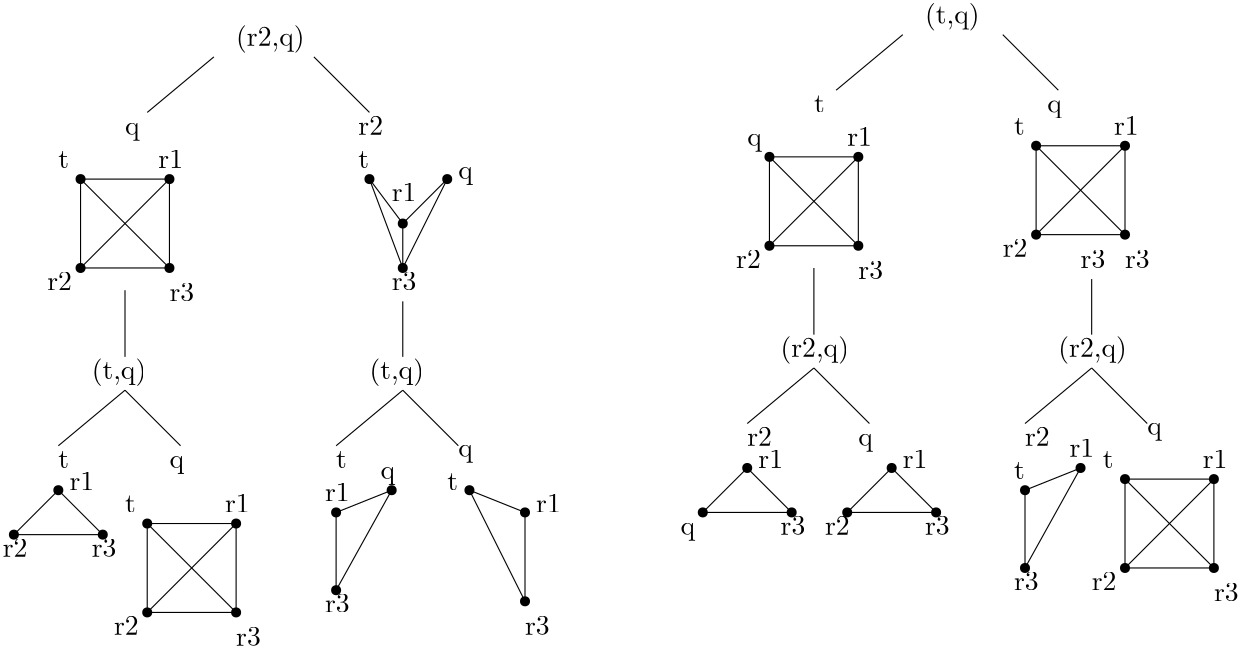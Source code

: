 <?xml version="1.0"?>
<!DOCTYPE ipe SYSTEM "ipe.dtd">
<ipe version="70107" creator="Ipe 7.2.2">
<info created="D:20160620164318" modified="D:20160620164318"/>
<ipestyle name="basic">
<symbol name="arrow/arc(spx)">
<path stroke="sym-stroke" fill="sym-stroke" pen="sym-pen">
0 0 m
-1 0.333 l
-1 -0.333 l
h
</path>
</symbol>
<symbol name="arrow/farc(spx)">
<path stroke="sym-stroke" fill="white" pen="sym-pen">
0 0 m
-1 0.333 l
-1 -0.333 l
h
</path>
</symbol>
<symbol name="arrow/ptarc(spx)">
<path stroke="sym-stroke" fill="sym-stroke" pen="sym-pen">
0 0 m
-1 0.333 l
-0.8 0 l
-1 -0.333 l
h
</path>
</symbol>
<symbol name="arrow/fptarc(spx)">
<path stroke="sym-stroke" fill="white" pen="sym-pen">
0 0 m
-1 0.333 l
-0.8 0 l
-1 -0.333 l
h
</path>
</symbol>
<symbol name="mark/circle(sx)" transformations="translations">
<path fill="sym-stroke">
0.6 0 0 0.6 0 0 e
0.4 0 0 0.4 0 0 e
</path>
</symbol>
<symbol name="mark/disk(sx)" transformations="translations">
<path fill="sym-stroke">
0.6 0 0 0.6 0 0 e
</path>
</symbol>
<symbol name="mark/fdisk(sfx)" transformations="translations">
<group>
<path fill="sym-fill">
0.5 0 0 0.5 0 0 e
</path>
<path fill="sym-stroke" fillrule="eofill">
0.6 0 0 0.6 0 0 e
0.4 0 0 0.4 0 0 e
</path>
</group>
</symbol>
<symbol name="mark/box(sx)" transformations="translations">
<path fill="sym-stroke" fillrule="eofill">
-0.6 -0.6 m
0.6 -0.6 l
0.6 0.6 l
-0.6 0.6 l
h
-0.4 -0.4 m
0.4 -0.4 l
0.4 0.4 l
-0.4 0.4 l
h
</path>
</symbol>
<symbol name="mark/square(sx)" transformations="translations">
<path fill="sym-stroke">
-0.6 -0.6 m
0.6 -0.6 l
0.6 0.6 l
-0.6 0.6 l
h
</path>
</symbol>
<symbol name="mark/fsquare(sfx)" transformations="translations">
<group>
<path fill="sym-fill">
-0.5 -0.5 m
0.5 -0.5 l
0.5 0.5 l
-0.5 0.5 l
h
</path>
<path fill="sym-stroke" fillrule="eofill">
-0.6 -0.6 m
0.6 -0.6 l
0.6 0.6 l
-0.6 0.6 l
h
-0.4 -0.4 m
0.4 -0.4 l
0.4 0.4 l
-0.4 0.4 l
h
</path>
</group>
</symbol>
<symbol name="mark/cross(sx)" transformations="translations">
<group>
<path fill="sym-stroke">
-0.43 -0.57 m
0.57 0.43 l
0.43 0.57 l
-0.57 -0.43 l
h
</path>
<path fill="sym-stroke">
-0.43 0.57 m
0.57 -0.43 l
0.43 -0.57 l
-0.57 0.43 l
h
</path>
</group>
</symbol>
<symbol name="arrow/fnormal(spx)">
<path stroke="sym-stroke" fill="white" pen="sym-pen">
0 0 m
-1 0.333 l
-1 -0.333 l
h
</path>
</symbol>
<symbol name="arrow/pointed(spx)">
<path stroke="sym-stroke" fill="sym-stroke" pen="sym-pen">
0 0 m
-1 0.333 l
-0.8 0 l
-1 -0.333 l
h
</path>
</symbol>
<symbol name="arrow/fpointed(spx)">
<path stroke="sym-stroke" fill="white" pen="sym-pen">
0 0 m
-1 0.333 l
-0.8 0 l
-1 -0.333 l
h
</path>
</symbol>
<symbol name="arrow/linear(spx)">
<path stroke="sym-stroke" pen="sym-pen">
-1 0.333 m
0 0 l
-1 -0.333 l
</path>
</symbol>
<symbol name="arrow/fdouble(spx)">
<path stroke="sym-stroke" fill="white" pen="sym-pen">
0 0 m
-1 0.333 l
-1 -0.333 l
h
-1 0 m
-2 0.333 l
-2 -0.333 l
h
</path>
</symbol>
<symbol name="arrow/double(spx)">
<path stroke="sym-stroke" fill="sym-stroke" pen="sym-pen">
0 0 m
-1 0.333 l
-1 -0.333 l
h
-1 0 m
-2 0.333 l
-2 -0.333 l
h
</path>
</symbol>
<pen name="heavier" value="0.8"/>
<pen name="fat" value="1.2"/>
<pen name="ultrafat" value="2"/>
<symbolsize name="large" value="5"/>
<symbolsize name="small" value="2"/>
<symbolsize name="tiny" value="1.1"/>
<arrowsize name="large" value="10"/>
<arrowsize name="small" value="5"/>
<arrowsize name="tiny" value="3"/>
<color name="red" value="1 0 0"/>
<color name="green" value="0 1 0"/>
<color name="blue" value="0 0 1"/>
<color name="yellow" value="1 1 0"/>
<color name="orange" value="1 0.647 0"/>
<color name="gold" value="1 0.843 0"/>
<color name="purple" value="0.627 0.125 0.941"/>
<color name="gray" value="0.745"/>
<color name="brown" value="0.647 0.165 0.165"/>
<color name="navy" value="0 0 0.502"/>
<color name="pink" value="1 0.753 0.796"/>
<color name="seagreen" value="0.18 0.545 0.341"/>
<color name="turquoise" value="0.251 0.878 0.816"/>
<color name="violet" value="0.933 0.51 0.933"/>
<color name="darkblue" value="0 0 0.545"/>
<color name="darkcyan" value="0 0.545 0.545"/>
<color name="darkgray" value="0.663"/>
<color name="darkgreen" value="0 0.392 0"/>
<color name="darkmagenta" value="0.545 0 0.545"/>
<color name="darkorange" value="1 0.549 0"/>
<color name="darkred" value="0.545 0 0"/>
<color name="lightblue" value="0.678 0.847 0.902"/>
<color name="lightcyan" value="0.878 1 1"/>
<color name="lightgray" value="0.827"/>
<color name="lightgreen" value="0.565 0.933 0.565"/>
<color name="lightyellow" value="1 1 0.878"/>
<dashstyle name="dashed" value="[4] 0"/>
<dashstyle name="dotted" value="[1 3] 0"/>
<dashstyle name="dash dotted" value="[4 2 1 2] 0"/>
<dashstyle name="dash dot dotted" value="[4 2 1 2 1 2] 0"/>
<textsize name="large" value="\large"/>
<textsize name="Large" value="\Large"/>
<textsize name="LARGE" value="\LARGE"/>
<textsize name="huge" value="\huge"/>
<textsize name="Huge" value="\Huge"/>
<textsize name="small" value="\small"/>
<textsize name="footnote" value="\footnotesize"/>
<textsize name="tiny" value="\tiny"/>
<textstyle name="center" begin="\begin{center}" end="\end{center}"/>
<textstyle name="itemize" begin="\begin{itemize}" end="\end{itemize}"/>
<textstyle name="item" begin="\begin{itemize}\item{}" end="\end{itemize}"/>
<gridsize name="4 pts" value="4"/>
<gridsize name="8 pts (~3 mm)" value="8"/>
<gridsize name="16 pts (~6 mm)" value="16"/>
<gridsize name="32 pts (~12 mm)" value="32"/>
<gridsize name="10 pts (~3.5 mm)" value="10"/>
<gridsize name="20 pts (~7 mm)" value="20"/>
<gridsize name="14 pts (~5 mm)" value="14"/>
<gridsize name="28 pts (~10 mm)" value="28"/>
<gridsize name="56 pts (~20 mm)" value="56"/>
<anglesize name="90 deg" value="90"/>
<anglesize name="60 deg" value="60"/>
<anglesize name="45 deg" value="45"/>
<anglesize name="30 deg" value="30"/>
<anglesize name="22.5 deg" value="22.5"/>
<opacity name="10%" value="0.1"/>
<opacity name="30%" value="0.3"/>
<opacity name="50%" value="0.5"/>
<opacity name="75%" value="0.75"/>
<tiling name="falling" angle="-60" step="4" width="1"/>
<tiling name="rising" angle="30" step="4" width="1"/>
</ipestyle>
<page>
<layer name="alpha"/>
<view layers="alpha" active="alpha"/>
<text layer="alpha" matrix="1 0 0 1 24 0" transformations="translations" pos="64 800" stroke="black" type="label" width="24.658" height="7.473" depth="2.49" valign="baseline">(r2,q)</text>
<text transformations="translations" pos="48 768" stroke="black" type="label" width="5.258" height="4.297" depth="1.93" valign="baseline">q</text>
<text matrix="1 0 0 1 36 0" transformations="translations" pos="96 768" stroke="black" type="label" width="8.883" height="6.42" depth="0" valign="baseline">r2</text>
<path stroke="black">
80 796 m
56 776 l
</path>
<path matrix="1 0 0 1 36 0" stroke="black">
80 796 m
100 776 l
</path>
<use name="mark/disk(sx)" pos="32 752" size="normal" stroke="black"/>
<use name="mark/disk(sx)" pos="32 720" size="normal" stroke="black"/>
<use name="mark/disk(sx)" pos="64 720" size="normal" stroke="black"/>
<use name="mark/disk(sx)" pos="64 752" size="normal" stroke="black"/>
<path stroke="black">
64 752 m
32 752 l
32 720 l
64 720 l
64 752 l
32 720 l
</path>
<path stroke="black">
32 752 m
64 720 l
</path>
<text transformations="translations" pos="20 712" stroke="black" type="label" width="8.883" height="6.42" depth="0" valign="baseline">r2</text>
<text matrix="1 0 0 1 40 44" transformations="translations" pos="20 712" stroke="black" type="label" width="8.883" height="6.42" depth="0" valign="baseline">r1</text>
<text matrix="1 0 0 1 4 44" transformations="translations" pos="20 712" stroke="black" type="label" width="3.874" height="6.128" depth="0" valign="baseline">t</text>
<text matrix="1 0 0 1 44 -4" transformations="translations" pos="20 712" stroke="black" type="label" width="8.883" height="6.42" depth="0" valign="baseline">r3</text>
<use matrix="1 0 0 1 36 0" name="mark/disk(sx)" pos="100 752" size="normal" stroke="black"/>
<use matrix="1 0 0 1 36 0" name="mark/disk(sx)" pos="112 736" size="normal" stroke="black"/>
<use matrix="1 0 0 1 36 0" name="mark/disk(sx)" pos="128 752" size="normal" stroke="black"/>
<use matrix="1 0 0 1 36 0" name="mark/disk(sx)" pos="112 720" size="normal" stroke="black"/>
<path matrix="1 0 0 1 36 0" stroke="black">
100 752 m
112 720 l
128 752 l
</path>
<path matrix="1 0 0 1 36 0" stroke="black">
112 736 m
112 724 l
112 720 l
</path>
<path matrix="1 0 0 1 36 0" stroke="black">
112 736 m
100 752 l
</path>
<path matrix="1 0 0 1 36 0" stroke="black">
112 736 m
128 752 l
</path>
<text matrix="1 0 0 1 112 44" transformations="translations" pos="20 712" stroke="black" type="label" width="3.874" height="6.128" depth="0" valign="baseline">t</text>
<text matrix="1 0 0 1 124 0" transformations="translations" pos="20 712" stroke="black" type="label" width="8.883" height="6.42" depth="0" valign="baseline">r3</text>
<text matrix="1 0 0 1 148 40" transformations="translations" pos="20 712" stroke="black" type="label" width="5.258" height="4.297" depth="1.93" valign="baseline">q</text>
<path stroke="black">
48 712 m
48 688 l
</path>
<path matrix="1 0 0 1 36 0" stroke="black">
112 708 m
112 688 l
</path>
<text matrix="1 0 0 1 -28 -120" transformations="translations" pos="64 800" stroke="black" type="label" width="19.649" height="7.473" depth="2.49" valign="baseline">(t,q)</text>
<text matrix="1 0 0 1 72 -120" transformations="translations" pos="64 800" stroke="black" type="label" width="19.649" height="7.473" depth="2.49" valign="baseline">(t,q)</text>
<path matrix="1 0 0 1 -32 -120" stroke="black">
80 796 m
56 776 l
</path>
<path matrix="1 0 0 1 -32 -120" stroke="black">
80 796 m
100 776 l
</path>
<path matrix="1 0 0 1 68 -120" stroke="black">
80 796 m
56 776 l
</path>
<path matrix="1 0 0 1 68 -120" stroke="black">
80 796 m
100 776 l
</path>
<text matrix="1 0 0 1 -24 -120" transformations="translations" pos="48 768" stroke="black" type="label" width="3.874" height="6.128" depth="0" valign="baseline">t</text>
<text matrix="1 0 0 1 16 -120" transformations="translations" pos="48 768" stroke="black" type="label" width="5.258" height="4.297" depth="1.93" valign="baseline">q</text>
<text matrix="1 0 0 1 76 -120" transformations="translations" pos="48 768" stroke="black" type="label" width="3.874" height="6.128" depth="0" valign="baseline">t</text>
<text matrix="1 0 0 1 120 -116" transformations="translations" pos="48 768" stroke="black" type="label" width="5.258" height="4.297" depth="1.93" valign="baseline">q</text>
<use name="mark/disk(sx)" pos="24 640" size="normal" stroke="black"/>
<use name="mark/disk(sx)" pos="8 624" size="normal" stroke="black"/>
<use name="mark/disk(sx)" pos="40 624" size="normal" stroke="black"/>
<path stroke="black">
24 640 m
8 624 l
40 624 l
</path>
<path stroke="black">
24 640 m
40 624 l
</path>
<text matrix="1 0 0 1 8 -72" transformations="translations" pos="20 712" stroke="black" type="label" width="8.883" height="6.42" depth="0" valign="baseline">r1</text>
<text matrix="1 0 0 1 -16 -96" transformations="translations" pos="20 712" stroke="black" type="label" width="8.883" height="6.42" depth="0" valign="baseline">r2</text>
<text matrix="1 0 0 1 16 -96" transformations="translations" pos="20 712" stroke="black" type="label" width="8.883" height="6.42" depth="0" valign="baseline">r3</text>
<use matrix="1 0 0 1 24 -124" name="mark/disk(sx)" pos="32 752" size="normal" stroke="black"/>
<use matrix="1 0 0 1 24 -124" name="mark/disk(sx)" pos="32 720" size="normal" stroke="black"/>
<use matrix="1 0 0 1 24 -124" name="mark/disk(sx)" pos="64 720" size="normal" stroke="black"/>
<use matrix="1 0 0 1 24 -124" name="mark/disk(sx)" pos="64 752" size="normal" stroke="black"/>
<path matrix="1 0 0 1 24 -124" stroke="black">
64 752 m
32 752 l
32 720 l
64 720 l
64 752 l
32 720 l
</path>
<path matrix="1 0 0 1 24 -124" stroke="black">
32 752 m
64 720 l
</path>
<text matrix="1 0 0 1 24 -124" transformations="translations" pos="20 712" stroke="black" type="label" width="8.883" height="6.42" depth="0" valign="baseline">r2</text>
<text matrix="1 0 0 1 64 -80" transformations="translations" pos="20 712" stroke="black" type="label" width="8.883" height="6.42" depth="0" valign="baseline">r1</text>
<text matrix="1 0 0 1 28 -80" transformations="translations" pos="20 712" stroke="black" type="label" width="3.874" height="6.128" depth="0" valign="baseline">t</text>
<text matrix="1 0 0 1 68 -128" transformations="translations" pos="20 712" stroke="black" type="label" width="8.883" height="6.42" depth="0" valign="baseline">r3</text>
<use name="mark/disk(sx)" pos="124 632" size="normal" stroke="black"/>
<use name="mark/disk(sx)" pos="124 604" size="normal" stroke="black"/>
<use name="mark/disk(sx)" pos="144 640" size="normal" stroke="black"/>
<text matrix="1 0 0 1 124 32" transformations="translations" pos="20 712" stroke="black" type="label" width="8.883" height="6.42" depth="0" valign="baseline">r1</text>
<path stroke="black">
124 632 m
144 640 l
124 604 l
124 632 l
124 632 l
</path>
<text matrix="1 0 0 1 100 -76" transformations="translations" pos="20 712" stroke="black" type="label" width="8.883" height="6.42" depth="0" valign="baseline">r1</text>
<text matrix="1 0 0 1 120 -68" transformations="translations" pos="20 712" stroke="black" type="label" width="5.258" height="4.297" depth="1.93" valign="baseline">q</text>
<text matrix="1 0 0 1 100 -116" transformations="translations" pos="20 712" stroke="black" type="label" width="8.883" height="6.42" depth="0" valign="baseline">r3</text>
<use name="mark/disk(sx)" pos="172 640" size="normal" stroke="black"/>
<use name="mark/disk(sx)" pos="192 632" size="normal" stroke="black"/>
<use name="mark/disk(sx)" pos="192 600" size="normal" stroke="black"/>
<path stroke="black">
172 640 m
192 632 l
192 600 l
172 640 l
</path>
<text matrix="1 0 0 1 144 -72" transformations="translations" pos="20 712" stroke="black" type="label" width="3.874" height="6.128" depth="0" valign="baseline">t</text>
<text matrix="1 0 0 1 176 -80" transformations="translations" pos="20 712" stroke="black" type="label" width="8.883" height="6.42" depth="0" valign="baseline">r1</text>
<text matrix="1 0 0 1 172 -124" transformations="translations" pos="20 712" stroke="black" type="label" width="8.883" height="6.42" depth="0" valign="baseline">r3</text>
<text matrix="1 0 0 1 272 8" transformations="translations" pos="64 800" stroke="black" type="label" width="19.649" height="7.473" depth="2.49" valign="baseline">(t,q)</text>
<text matrix="1 0 0 1 248 8" transformations="translations" pos="48 768" stroke="black" type="label" width="3.874" height="6.128" depth="0" valign="baseline">t</text>
<text matrix="1 0 0 1 284 8" transformations="translations" pos="96 768" stroke="black" type="label" width="5.258" height="4.297" depth="1.93" valign="baseline">q</text>
<path matrix="1 0 0 1 248 8" stroke="black">
80 796 m
56 776 l
</path>
<path matrix="1 0 0 1 284 8" stroke="black">
80 796 m
100 776 l
</path>
<use matrix="1 0 0 1 248 8" name="mark/disk(sx)" pos="32 752" size="normal" stroke="black"/>
<use matrix="1 0 0 1 248 8" name="mark/disk(sx)" pos="32 720" size="normal" stroke="black"/>
<use matrix="1 0 0 1 248 8" name="mark/disk(sx)" pos="64 720" size="normal" stroke="black"/>
<use matrix="1 0 0 1 248 8" name="mark/disk(sx)" pos="64 752" size="normal" stroke="black"/>
<path matrix="1 0 0 1 248 8" stroke="black">
64 752 m
32 752 l
32 720 l
64 720 l
64 752 l
32 720 l
</path>
<path matrix="1 0 0 1 248 8" stroke="black">
32 752 m
64 720 l
</path>
<text matrix="1 0 0 1 248 8" transformations="translations" pos="20 712" stroke="black" type="label" width="8.883" height="6.42" depth="0" valign="baseline">r2</text>
<text matrix="1 0 0 1 288 52" transformations="translations" pos="20 712" stroke="black" type="label" width="8.883" height="6.42" depth="0" valign="baseline">r1</text>
<text matrix="1 0 0 1 252 52" transformations="translations" pos="20 712" stroke="black" type="label" width="5.258" height="4.297" depth="1.93" valign="baseline">q</text>
<text matrix="1 0 0 1 292 4" transformations="translations" pos="20 712" stroke="black" type="label" width="8.883" height="6.42" depth="0" valign="baseline">r3</text>
<text matrix="1 0 0 1 372 8" transformations="translations" pos="20 712" stroke="black" type="label" width="8.883" height="6.42" depth="0" valign="baseline">r3</text>
<path matrix="1 0 0 1 248 8" stroke="black">
48 712 m
48 688 l
</path>
<path matrix="1 0 0 1 284 8" stroke="black">
112 708 m
112 688 l
</path>
<text matrix="1 0 0 1 220 -112" transformations="translations" pos="64 800" stroke="black" type="label" width="24.658" height="7.473" depth="2.49" valign="baseline">(r2,q)</text>
<text matrix="1 0 0 1 320 -112" transformations="translations" pos="64 800" stroke="black" type="label" width="24.658" height="7.473" depth="2.49" valign="baseline">(r2,q)</text>
<path matrix="1 0 0 1 216 -112" stroke="black">
80 796 m
56 776 l
</path>
<path matrix="1 0 0 1 216 -112" stroke="black">
80 796 m
100 776 l
</path>
<path matrix="1 0 0 1 316 -112" stroke="black">
80 796 m
56 776 l
</path>
<path matrix="1 0 0 1 316 -112" stroke="black">
80 796 m
100 776 l
</path>
<text matrix="1 0 0 1 224 -112" transformations="translations" pos="48 768" stroke="black" type="label" width="8.883" height="6.42" depth="0" valign="baseline">r2</text>
<text matrix="1 0 0 1 264 -112" transformations="translations" pos="48 768" stroke="black" type="label" width="5.258" height="4.297" depth="1.93" valign="baseline">q</text>
<text matrix="1 0 0 1 324 -112" transformations="translations" pos="48 768" stroke="black" type="label" width="8.883" height="6.42" depth="0" valign="baseline">r2</text>
<text matrix="1 0 0 1 368 -108" transformations="translations" pos="48 768" stroke="black" type="label" width="5.258" height="4.297" depth="1.93" valign="baseline">q</text>
<use matrix="1 0 0 1 248 8" name="mark/disk(sx)" pos="24 640" size="normal" stroke="black"/>
<use matrix="1 0 0 1 248 8" name="mark/disk(sx)" pos="8 624" size="normal" stroke="black"/>
<use matrix="1 0 0 1 248 8" name="mark/disk(sx)" pos="40 624" size="normal" stroke="black"/>
<path matrix="1 0 0 1 248 8" stroke="black">
24 640 m
8 624 l
40 624 l
</path>
<path matrix="1 0 0 1 248 8" stroke="black">
24 640 m
40 624 l
</path>
<text matrix="1 0 0 1 256 -64" transformations="translations" pos="20 712" stroke="black" type="label" width="8.883" height="6.42" depth="0" valign="baseline">r1</text>
<text matrix="1 0 0 1 264 -88" transformations="translations" pos="20 712" stroke="black" type="label" width="8.883" height="6.42" depth="0" valign="baseline">r3</text>
<use matrix="1 0 0 1 248 8" name="mark/disk(sx)" pos="124 632" size="normal" stroke="black"/>
<use matrix="1 0 0 1 248 8" name="mark/disk(sx)" pos="124 604" size="normal" stroke="black"/>
<use matrix="1 0 0 1 248 8" name="mark/disk(sx)" pos="144 640" size="normal" stroke="black"/>
<path matrix="1 0 0 1 248 8" stroke="black">
124 632 m
144 640 l
124 604 l
124 632 l
124 632 l
</path>
<text matrix="1 0 0 1 348 -68" transformations="translations" pos="20 712" stroke="black" type="label" width="3.874" height="6.128" depth="0" valign="baseline">t</text>
<text matrix="1 0 0 1 368 -60" transformations="translations" pos="20 712" stroke="black" type="label" width="8.883" height="6.42" depth="0" valign="baseline">r1</text>
<text matrix="1 0 0 1 348 -108" transformations="translations" pos="20 712" stroke="black" type="label" width="8.883" height="6.42" depth="0" valign="baseline">r3</text>
<use matrix="1 0 0 1 344 12" name="mark/disk(sx)" pos="32 752" size="normal" stroke="black"/>
<use matrix="1 0 0 1 344 12" name="mark/disk(sx)" pos="32 720" size="normal" stroke="black"/>
<use matrix="1 0 0 1 344 12" name="mark/disk(sx)" pos="64 720" size="normal" stroke="black"/>
<use matrix="1 0 0 1 344 12" name="mark/disk(sx)" pos="64 752" size="normal" stroke="black"/>
<path matrix="1 0 0 1 344 12" stroke="black">
64 752 m
32 752 l
32 720 l
64 720 l
64 752 l
32 720 l
</path>
<path matrix="1 0 0 1 344 12" stroke="black">
32 752 m
64 720 l
</path>
<text matrix="1 0 0 1 344 12" transformations="translations" pos="20 712" stroke="black" type="label" width="8.883" height="6.42" depth="0" valign="baseline">r2</text>
<text matrix="1 0 0 1 384 56" transformations="translations" pos="20 712" stroke="black" type="label" width="8.883" height="6.42" depth="0" valign="baseline">r1</text>
<text matrix="1 0 0 1 348 56" transformations="translations" pos="20 712" stroke="black" type="label" width="3.874" height="6.128" depth="0" valign="baseline">t</text>
<text matrix="1 0 0 1 388 8" transformations="translations" pos="20 712" stroke="black" type="label" width="8.883" height="6.42" depth="0" valign="baseline">r3</text>
<use matrix="1 0 0 1 376 -108" name="mark/disk(sx)" pos="32 752" size="normal" stroke="black"/>
<use matrix="1 0 0 1 376 -108" name="mark/disk(sx)" pos="32 720" size="normal" stroke="black"/>
<use matrix="1 0 0 1 376 -108" name="mark/disk(sx)" pos="64 720" size="normal" stroke="black"/>
<use matrix="1 0 0 1 376 -108" name="mark/disk(sx)" pos="64 752" size="normal" stroke="black"/>
<path matrix="1 0 0 1 376 -108" stroke="black">
64 752 m
32 752 l
32 720 l
64 720 l
64 752 l
32 720 l
</path>
<path matrix="1 0 0 1 376 -108" stroke="black">
32 752 m
64 720 l
</path>
<text matrix="1 0 0 1 376 -108" transformations="translations" pos="20 712" stroke="black" type="label" width="8.883" height="6.42" depth="0" valign="baseline">r2</text>
<text matrix="1 0 0 1 416 -64" transformations="translations" pos="20 712" stroke="black" type="label" width="8.883" height="6.42" depth="0" valign="baseline">r1</text>
<text matrix="1 0 0 1 380 -64" transformations="translations" pos="20 712" stroke="black" type="label" width="3.874" height="6.128" depth="0" valign="baseline">t</text>
<text matrix="1 0 0 1 420 -112" transformations="translations" pos="20 712" stroke="black" type="label" width="8.883" height="6.42" depth="0" valign="baseline">r3</text>
<text matrix="1 0 0 1 228 -88" transformations="translations" pos="20 712" stroke="black" type="label" width="5.258" height="4.297" depth="1.93" valign="baseline">q</text>
<use matrix="1 0 0 1 300 8" name="mark/disk(sx)" pos="24 640" size="normal" stroke="black"/>
<use matrix="1 0 0 1 300 8" name="mark/disk(sx)" pos="8 624" size="normal" stroke="black"/>
<use matrix="1 0 0 1 300 8" name="mark/disk(sx)" pos="40 624" size="normal" stroke="black"/>
<path matrix="1 0 0 1 300 8" stroke="black">
24 640 m
8 624 l
40 624 l
</path>
<path matrix="1 0 0 1 300 8" stroke="black">
24 640 m
40 624 l
</path>
<text matrix="1 0 0 1 308 -64" transformations="translations" pos="20 712" stroke="black" type="label" width="8.883" height="6.42" depth="0" valign="baseline">r1</text>
<text matrix="1 0 0 1 316 -88" transformations="translations" pos="20 712" stroke="black" type="label" width="8.883" height="6.42" depth="0" valign="baseline">r3</text>
<text matrix="1 0 0 1 280 -88" transformations="translations" pos="20 712" stroke="black" type="label" width="8.883" height="6.42" depth="0" valign="baseline">r2</text>
</page>
</ipe>
